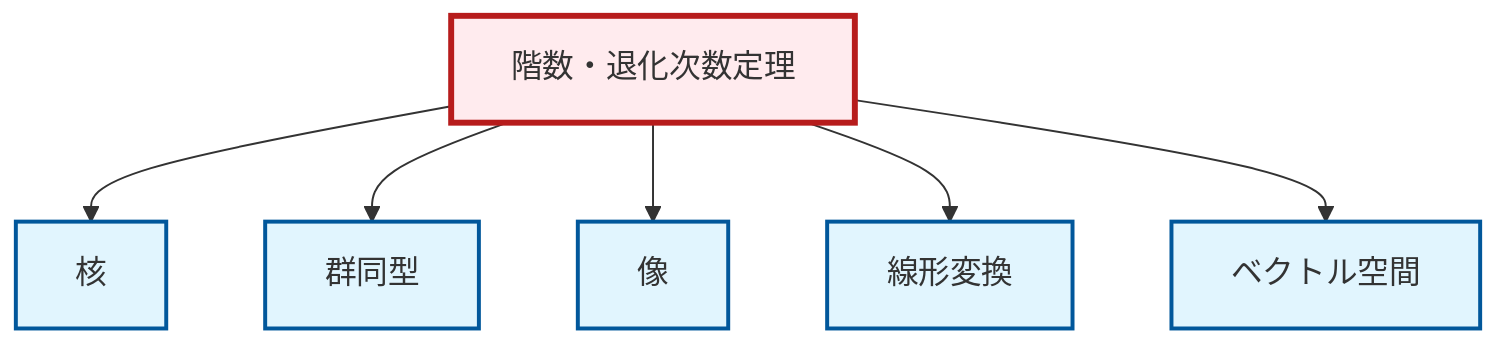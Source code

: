 graph TD
    classDef definition fill:#e1f5fe,stroke:#01579b,stroke-width:2px
    classDef theorem fill:#f3e5f5,stroke:#4a148c,stroke-width:2px
    classDef axiom fill:#fff3e0,stroke:#e65100,stroke-width:2px
    classDef example fill:#e8f5e9,stroke:#1b5e20,stroke-width:2px
    classDef current fill:#ffebee,stroke:#b71c1c,stroke-width:3px
    thm-rank-nullity["階数・退化次数定理"]:::theorem
    def-linear-transformation["線形変換"]:::definition
    def-image["像"]:::definition
    def-vector-space["ベクトル空間"]:::definition
    def-isomorphism["群同型"]:::definition
    def-kernel["核"]:::definition
    thm-rank-nullity --> def-kernel
    thm-rank-nullity --> def-isomorphism
    thm-rank-nullity --> def-image
    thm-rank-nullity --> def-linear-transformation
    thm-rank-nullity --> def-vector-space
    class thm-rank-nullity current
